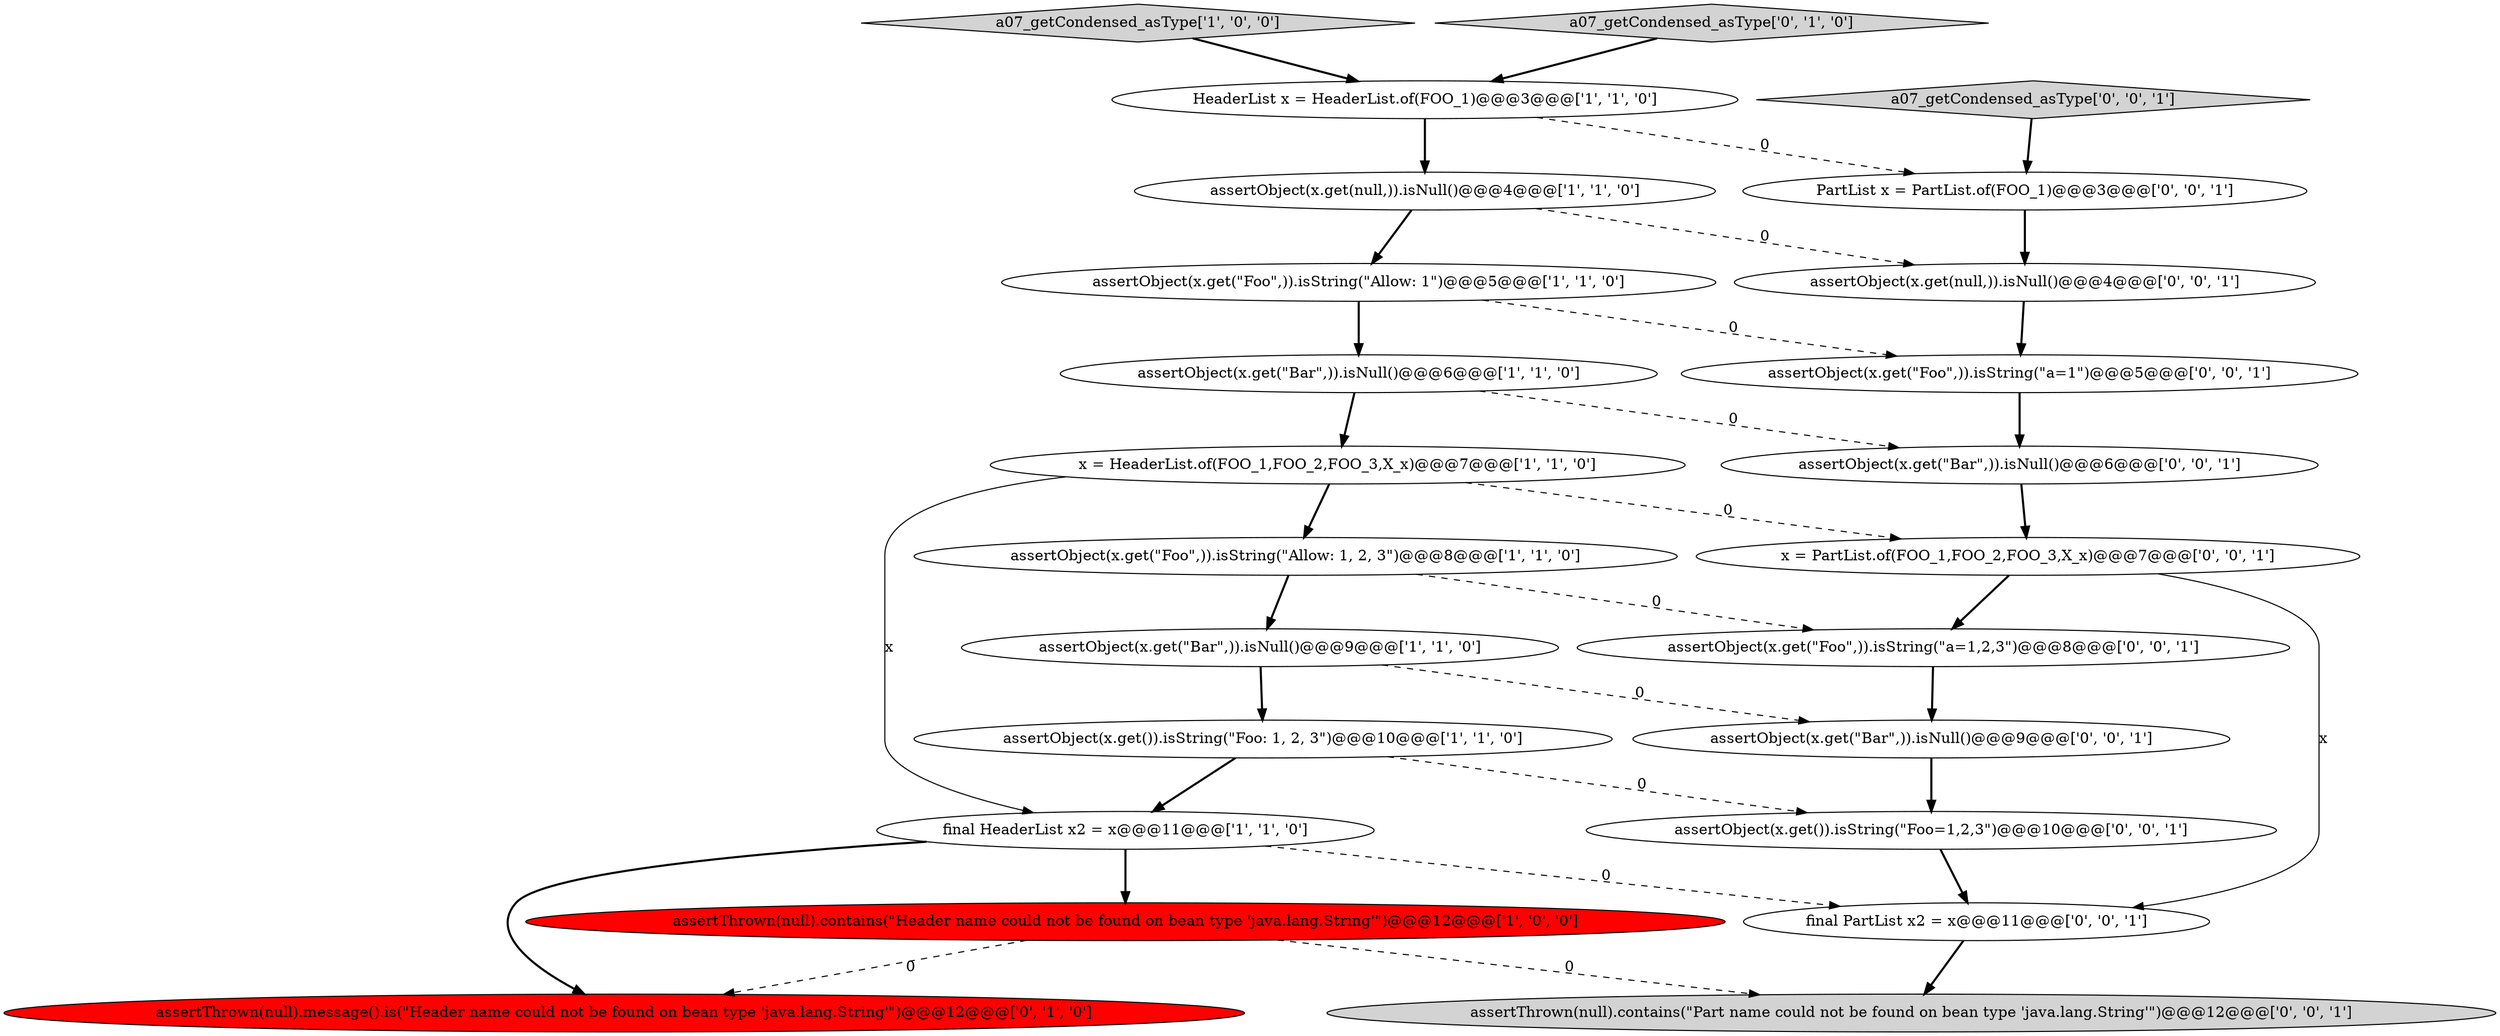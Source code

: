 digraph {
9 [style = filled, label = "final HeaderList x2 = x@@@11@@@['1', '1', '0']", fillcolor = white, shape = ellipse image = "AAA0AAABBB1BBB"];
4 [style = filled, label = "a07_getCondensed_asType['1', '0', '0']", fillcolor = lightgray, shape = diamond image = "AAA0AAABBB1BBB"];
11 [style = filled, label = "assertThrown(null).message().is(\"Header name could not be found on bean type 'java.lang.String'\")@@@12@@@['0', '1', '0']", fillcolor = red, shape = ellipse image = "AAA1AAABBB2BBB"];
16 [style = filled, label = "final PartList x2 = x@@@11@@@['0', '0', '1']", fillcolor = white, shape = ellipse image = "AAA0AAABBB3BBB"];
3 [style = filled, label = "assertObject(x.get(\"Foo\",)).isString(\"Allow: 1\")@@@5@@@['1', '1', '0']", fillcolor = white, shape = ellipse image = "AAA0AAABBB1BBB"];
7 [style = filled, label = "assertObject(x.get(\"Foo\",)).isString(\"Allow: 1, 2, 3\")@@@8@@@['1', '1', '0']", fillcolor = white, shape = ellipse image = "AAA0AAABBB1BBB"];
17 [style = filled, label = "assertObject(x.get()).isString(\"Foo=1,2,3\")@@@10@@@['0', '0', '1']", fillcolor = white, shape = ellipse image = "AAA0AAABBB3BBB"];
0 [style = filled, label = "assertObject(x.get(null,)).isNull()@@@4@@@['1', '1', '0']", fillcolor = white, shape = ellipse image = "AAA0AAABBB1BBB"];
20 [style = filled, label = "PartList x = PartList.of(FOO_1)@@@3@@@['0', '0', '1']", fillcolor = white, shape = ellipse image = "AAA0AAABBB3BBB"];
2 [style = filled, label = "x = HeaderList.of(FOO_1,FOO_2,FOO_3,X_x)@@@7@@@['1', '1', '0']", fillcolor = white, shape = ellipse image = "AAA0AAABBB1BBB"];
18 [style = filled, label = "assertObject(x.get(\"Foo\",)).isString(\"a=1\")@@@5@@@['0', '0', '1']", fillcolor = white, shape = ellipse image = "AAA0AAABBB3BBB"];
14 [style = filled, label = "assertObject(x.get(null,)).isNull()@@@4@@@['0', '0', '1']", fillcolor = white, shape = ellipse image = "AAA0AAABBB3BBB"];
8 [style = filled, label = "assertObject(x.get(\"Bar\",)).isNull()@@@9@@@['1', '1', '0']", fillcolor = white, shape = ellipse image = "AAA0AAABBB1BBB"];
1 [style = filled, label = "assertThrown(null).contains(\"Header name could not be found on bean type 'java.lang.String'\")@@@12@@@['1', '0', '0']", fillcolor = red, shape = ellipse image = "AAA1AAABBB1BBB"];
10 [style = filled, label = "assertObject(x.get()).isString(\"Foo: 1, 2, 3\")@@@10@@@['1', '1', '0']", fillcolor = white, shape = ellipse image = "AAA0AAABBB1BBB"];
12 [style = filled, label = "a07_getCondensed_asType['0', '1', '0']", fillcolor = lightgray, shape = diamond image = "AAA0AAABBB2BBB"];
15 [style = filled, label = "assertObject(x.get(\"Foo\",)).isString(\"a=1,2,3\")@@@8@@@['0', '0', '1']", fillcolor = white, shape = ellipse image = "AAA0AAABBB3BBB"];
22 [style = filled, label = "assertThrown(null).contains(\"Part name could not be found on bean type 'java.lang.String'\")@@@12@@@['0', '0', '1']", fillcolor = lightgray, shape = ellipse image = "AAA0AAABBB3BBB"];
19 [style = filled, label = "assertObject(x.get(\"Bar\",)).isNull()@@@6@@@['0', '0', '1']", fillcolor = white, shape = ellipse image = "AAA0AAABBB3BBB"];
21 [style = filled, label = "assertObject(x.get(\"Bar\",)).isNull()@@@9@@@['0', '0', '1']", fillcolor = white, shape = ellipse image = "AAA0AAABBB3BBB"];
6 [style = filled, label = "assertObject(x.get(\"Bar\",)).isNull()@@@6@@@['1', '1', '0']", fillcolor = white, shape = ellipse image = "AAA0AAABBB1BBB"];
5 [style = filled, label = "HeaderList x = HeaderList.of(FOO_1)@@@3@@@['1', '1', '0']", fillcolor = white, shape = ellipse image = "AAA0AAABBB1BBB"];
13 [style = filled, label = "x = PartList.of(FOO_1,FOO_2,FOO_3,X_x)@@@7@@@['0', '0', '1']", fillcolor = white, shape = ellipse image = "AAA0AAABBB3BBB"];
23 [style = filled, label = "a07_getCondensed_asType['0', '0', '1']", fillcolor = lightgray, shape = diamond image = "AAA0AAABBB3BBB"];
0->3 [style = bold, label=""];
8->10 [style = bold, label=""];
23->20 [style = bold, label=""];
9->16 [style = dashed, label="0"];
9->11 [style = bold, label=""];
12->5 [style = bold, label=""];
15->21 [style = bold, label=""];
3->18 [style = dashed, label="0"];
18->19 [style = bold, label=""];
3->6 [style = bold, label=""];
20->14 [style = bold, label=""];
8->21 [style = dashed, label="0"];
16->22 [style = bold, label=""];
7->8 [style = bold, label=""];
13->16 [style = solid, label="x"];
1->22 [style = dashed, label="0"];
5->20 [style = dashed, label="0"];
6->2 [style = bold, label=""];
0->14 [style = dashed, label="0"];
19->13 [style = bold, label=""];
5->0 [style = bold, label=""];
1->11 [style = dashed, label="0"];
2->13 [style = dashed, label="0"];
6->19 [style = dashed, label="0"];
10->17 [style = dashed, label="0"];
7->15 [style = dashed, label="0"];
14->18 [style = bold, label=""];
10->9 [style = bold, label=""];
13->15 [style = bold, label=""];
2->7 [style = bold, label=""];
9->1 [style = bold, label=""];
4->5 [style = bold, label=""];
21->17 [style = bold, label=""];
17->16 [style = bold, label=""];
2->9 [style = solid, label="x"];
}
